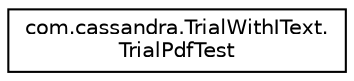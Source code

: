 digraph "Graphical Class Hierarchy"
{
 // LATEX_PDF_SIZE
  edge [fontname="Helvetica",fontsize="10",labelfontname="Helvetica",labelfontsize="10"];
  node [fontname="Helvetica",fontsize="10",shape=record];
  rankdir="LR";
  Node0 [label="com.cassandra.TrialWithIText.\lTrialPdfTest",height=0.2,width=0.4,color="black", fillcolor="white", style="filled",URL="$d7/d4b/classcom_1_1cassandra_1_1_trial_with_i_text_1_1_trial_pdf_test.html",tooltip=" "];
}
